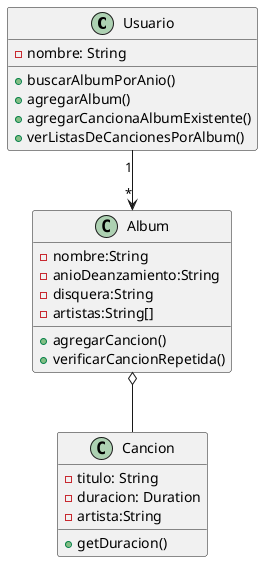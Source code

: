 @startuml
'https://plantuml.com/class-diagram

class Usuario {
-nombre: String
+buscarAlbumPorAnio()
+agregarAlbum()
+agregarCancionaAlbumExistente()
+verListasDeCancionesPorAlbum()

}
class Album {
-nombre:String
-anioDeanzamiento:String
-disquera:String
-artistas:String[]
+agregarCancion()
+verificarCancionRepetida()
}
class Cancion {
-titulo: String
-duracion: Duration
-artista:String
+getDuracion()

}

Usuario "1" --> "*" Album
Album  o--  Cancion



@enduml